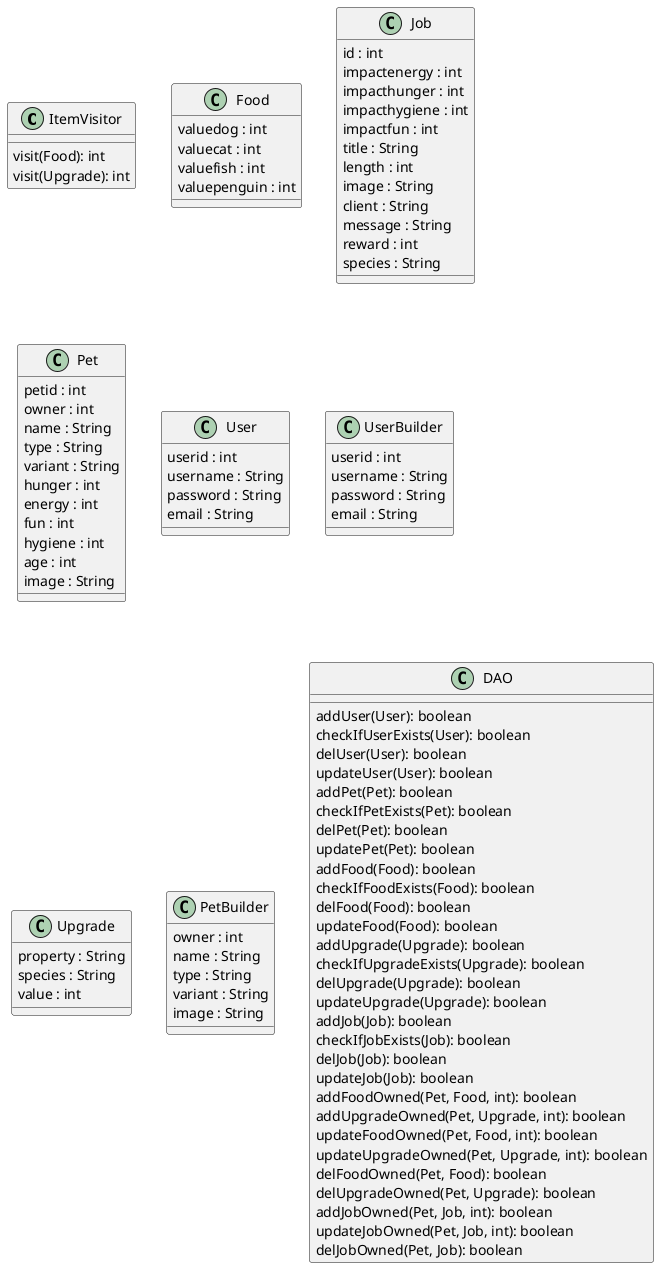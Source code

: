@startuml

class ItemVisitor {
    visit(Food): int
    visit(Upgrade): int
}

class Food {
    valuedog : int
    valuecat : int
    valuefish : int
    valuepenguin : int
}

class Job {
    id : int
    impactenergy : int
    impacthunger : int
    impacthygiene : int
    impactfun : int
    title : String
    length : int
    image : String
    client : String
    message : String
    reward : int
    species : String
}

class Pet {
    petid : int
    owner : int
    name : String
    type : String
    variant : String
    hunger : int
    energy : int
    fun : int
    hygiene : int
    age : int
    image : String
}

class User {
    userid : int
    username : String
    password : String
    email : String
}

class UserBuilder {
    userid : int
    username : String
    password : String
    email : String
}

class Upgrade {
    property : String
    species : String
    value : int
}

class PetBuilder {
    owner : int
    name : String
    type : String
    variant : String
    image : String
}

class DAO {
    addUser(User): boolean
    checkIfUserExists(User): boolean
    delUser(User): boolean
    updateUser(User): boolean
    addPet(Pet): boolean
    checkIfPetExists(Pet): boolean
    delPet(Pet): boolean
    updatePet(Pet): boolean
    addFood(Food): boolean
    checkIfFoodExists(Food): boolean
    delFood(Food): boolean
    updateFood(Food): boolean
    addUpgrade(Upgrade): boolean
    checkIfUpgradeExists(Upgrade): boolean
    delUpgrade(Upgrade): boolean
    updateUpgrade(Upgrade): boolean
    addJob(Job): boolean
    checkIfJobExists(Job): boolean
    delJob(Job): boolean
    updateJob(Job): boolean
    addFoodOwned(Pet, Food, int): boolean
    addUpgradeOwned(Pet, Upgrade, int): boolean
    updateFoodOwned(Pet, Food, int): boolean
    updateUpgradeOwned(Pet, Upgrade, int): boolean
    delFoodOwned(Pet, Food): boolean
    delUpgradeOwned(Pet, Upgrade): boolean
    addJobOwned(Pet, Job, int): boolean
    updateJobOwned(Pet, Job, int): boolean
    delJobOwned(Pet, Job): boolean
}

@enduml
